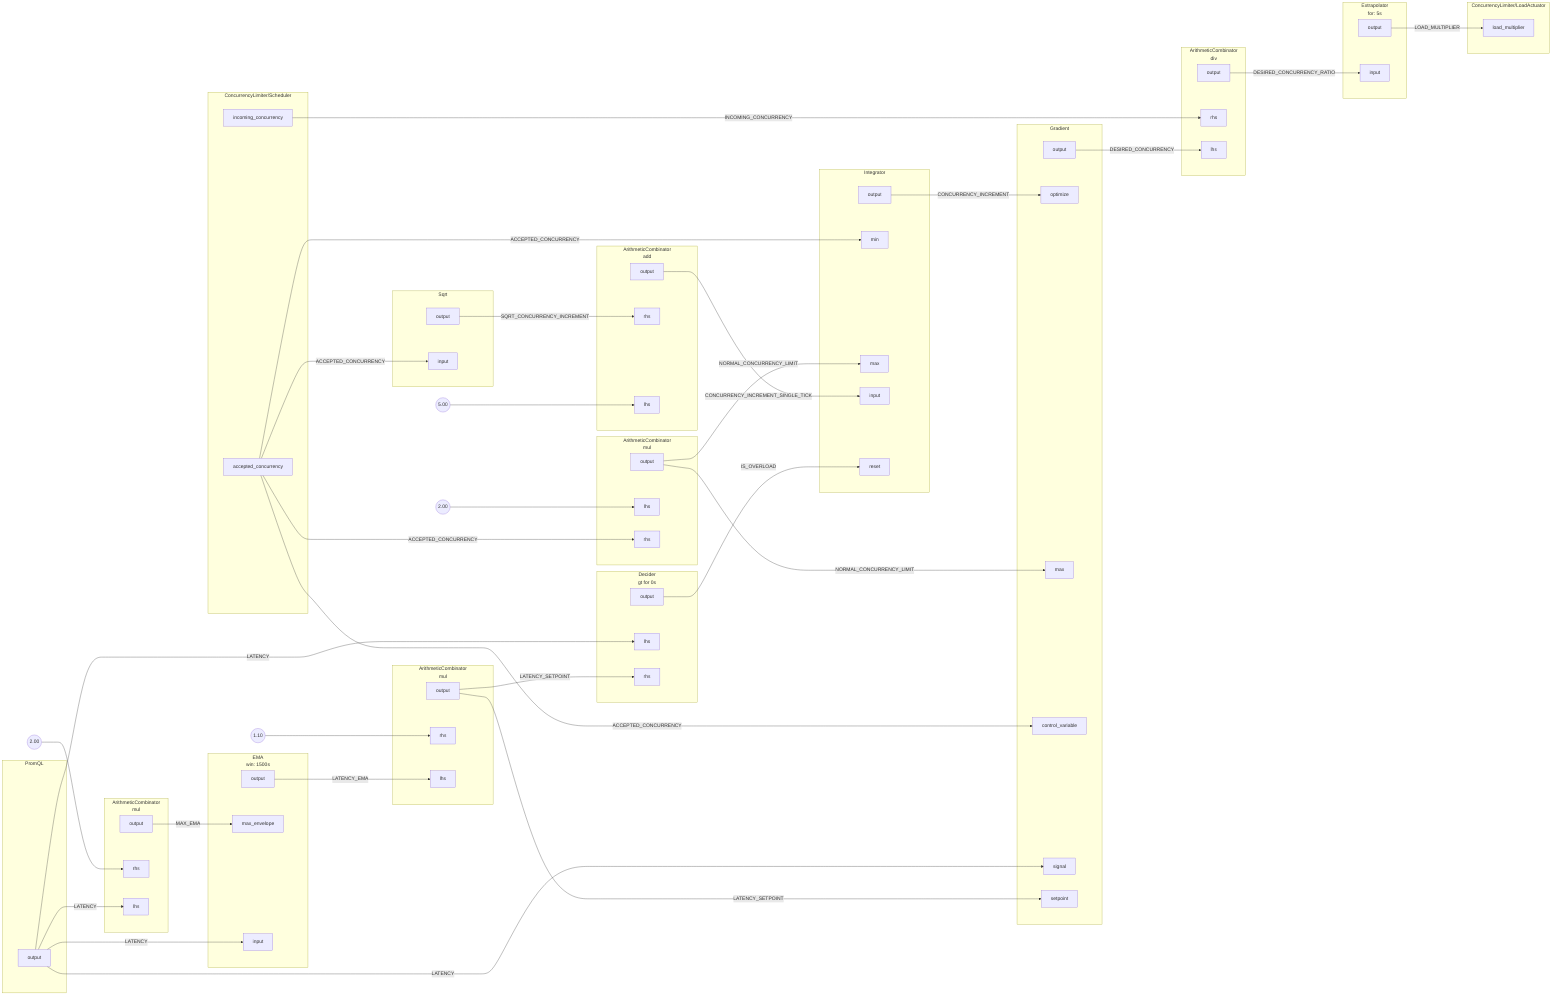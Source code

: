 flowchart LR
subgraph 0[<center>ArithmeticCombinator<br/>mul</center>]
subgraph 0_inports[ ]
style 0_inports fill:none,stroke:none
0rhs[rhs]
0lhs[lhs]
end
subgraph 0_outports[ ]
style 0_outports fill:none,stroke:none
0output[output]
end
end
FakeConstant0((2.00))
FakeConstant0 --> 0rhs
subgraph 1[<center>ArithmeticCombinator<br/>mul</center>]
subgraph 1_inports[ ]
style 1_inports fill:none,stroke:none
1rhs[rhs]
1lhs[lhs]
end
subgraph 1_outports[ ]
style 1_outports fill:none,stroke:none
1output[output]
end
end
FakeConstant1((1.10))
FakeConstant1 --> 1rhs
subgraph 2[<center>ArithmeticCombinator<br/>div</center>]
subgraph 2_inports[ ]
style 2_inports fill:none,stroke:none
2rhs[rhs]
2lhs[lhs]
end
subgraph 2_outports[ ]
style 2_outports fill:none,stroke:none
2output[output]
end
end
subgraph 3[<center>ArithmeticCombinator<br/>mul</center>]
subgraph 3_inports[ ]
style 3_inports fill:none,stroke:none
3lhs[lhs]
3rhs[rhs]
end
subgraph 3_outports[ ]
style 3_outports fill:none,stroke:none
3output[output]
end
end
FakeConstant2((2.00))
FakeConstant2 --> 3lhs
subgraph 4[<center>ArithmeticCombinator<br/>add</center>]
subgraph 4_inports[ ]
style 4_inports fill:none,stroke:none
4rhs[rhs]
4lhs[lhs]
end
subgraph 4_outports[ ]
style 4_outports fill:none,stroke:none
4output[output]
end
end
FakeConstant3((5.00))
FakeConstant3 --> 4lhs
subgraph 5[Integrator]
subgraph 5_inports[ ]
style 5_inports fill:none,stroke:none
5min[min]
5max[max]
5input[input]
5reset[reset]
end
subgraph 5_outports[ ]
style 5_outports fill:none,stroke:none
5output[output]
end
end
subgraph 6[Sqrt]
subgraph 6_inports[ ]
style 6_inports fill:none,stroke:none
6input[input]
end
subgraph 6_outports[ ]
style 6_outports fill:none,stroke:none
6output[output]
end
end
subgraph 7[PromQL]
subgraph 7_outports[ ]
style 7_outports fill:none,stroke:none
7output[output]
end
end
subgraph 8[<center>EMA<br/>win: 1500s</center>]
subgraph 8_inports[ ]
style 8_inports fill:none,stroke:none
8max_envelope[max_envelope]
8input[input]
end
subgraph 8_outports[ ]
style 8_outports fill:none,stroke:none
8output[output]
end
end
subgraph 9[Gradient]
subgraph 9_inports[ ]
style 9_inports fill:none,stroke:none
9optimize[optimize]
9max[max]
9control_variable[control_variable]
9signal[signal]
9setpoint[setpoint]
end
subgraph 9_outports[ ]
style 9_outports fill:none,stroke:none
9output[output]
end
end
subgraph 10[<center>Extrapolator<br/>for: 5s</center>]
subgraph 10_inports[ ]
style 10_inports fill:none,stroke:none
10input[input]
end
subgraph 10_outports[ ]
style 10_outports fill:none,stroke:none
10output[output]
end
end
subgraph 11.Scheduler[ConcurrencyLimiter/Scheduler]
subgraph 11.Scheduler_outports[ ]
style 11.Scheduler_outports fill:none,stroke:none
11.Schedulerincoming_concurrency[incoming_concurrency]
11.Scheduleraccepted_concurrency[accepted_concurrency]
end
end
subgraph 11.LoadActuator[ConcurrencyLimiter/LoadActuator]
subgraph 11.LoadActuator_inports[ ]
style 11.LoadActuator_inports fill:none,stroke:none
11.LoadActuatorload_multiplier[load_multiplier]
end
end
subgraph 12[<center>Decider<br/>gt for 0s</center>]
subgraph 12_inports[ ]
style 12_inports fill:none,stroke:none
12lhs[lhs]
12rhs[rhs]
end
subgraph 12_outports[ ]
style 12_outports fill:none,stroke:none
12output[output]
end
end
0output --> |MAX_EMA| 8max_envelope
4output --> |CONCURRENCY_INCREMENT_SINGLE_TICK| 5input
12output --> |IS_OVERLOAD| 5reset
5output --> |CONCURRENCY_INCREMENT| 9optimize
6output --> |SQRT_CONCURRENCY_INCREMENT| 4rhs
8output --> |LATENCY_EMA| 1lhs
11.Schedulerincoming_concurrency --> |INCOMING_CONCURRENCY| 2rhs
11.Scheduleraccepted_concurrency --> |ACCEPTED_CONCURRENCY| 3rhs
11.Scheduleraccepted_concurrency --> |ACCEPTED_CONCURRENCY| 5min
11.Scheduleraccepted_concurrency --> |ACCEPTED_CONCURRENCY| 6input
11.Scheduleraccepted_concurrency --> |ACCEPTED_CONCURRENCY| 9control_variable
1output --> |LATENCY_SETPOINT| 9setpoint
1output --> |LATENCY_SETPOINT| 12rhs
2output --> |DESIRED_CONCURRENCY_RATIO| 10input
3output --> |NORMAL_CONCURRENCY_LIMIT| 5max
3output --> |NORMAL_CONCURRENCY_LIMIT| 9max
7output --> |LATENCY| 0lhs
7output --> |LATENCY| 8input
7output --> |LATENCY| 9signal
7output --> |LATENCY| 12lhs
9output --> |DESIRED_CONCURRENCY| 2lhs
10output --> |LOAD_MULTIPLIER| 11.LoadActuatorload_multiplier